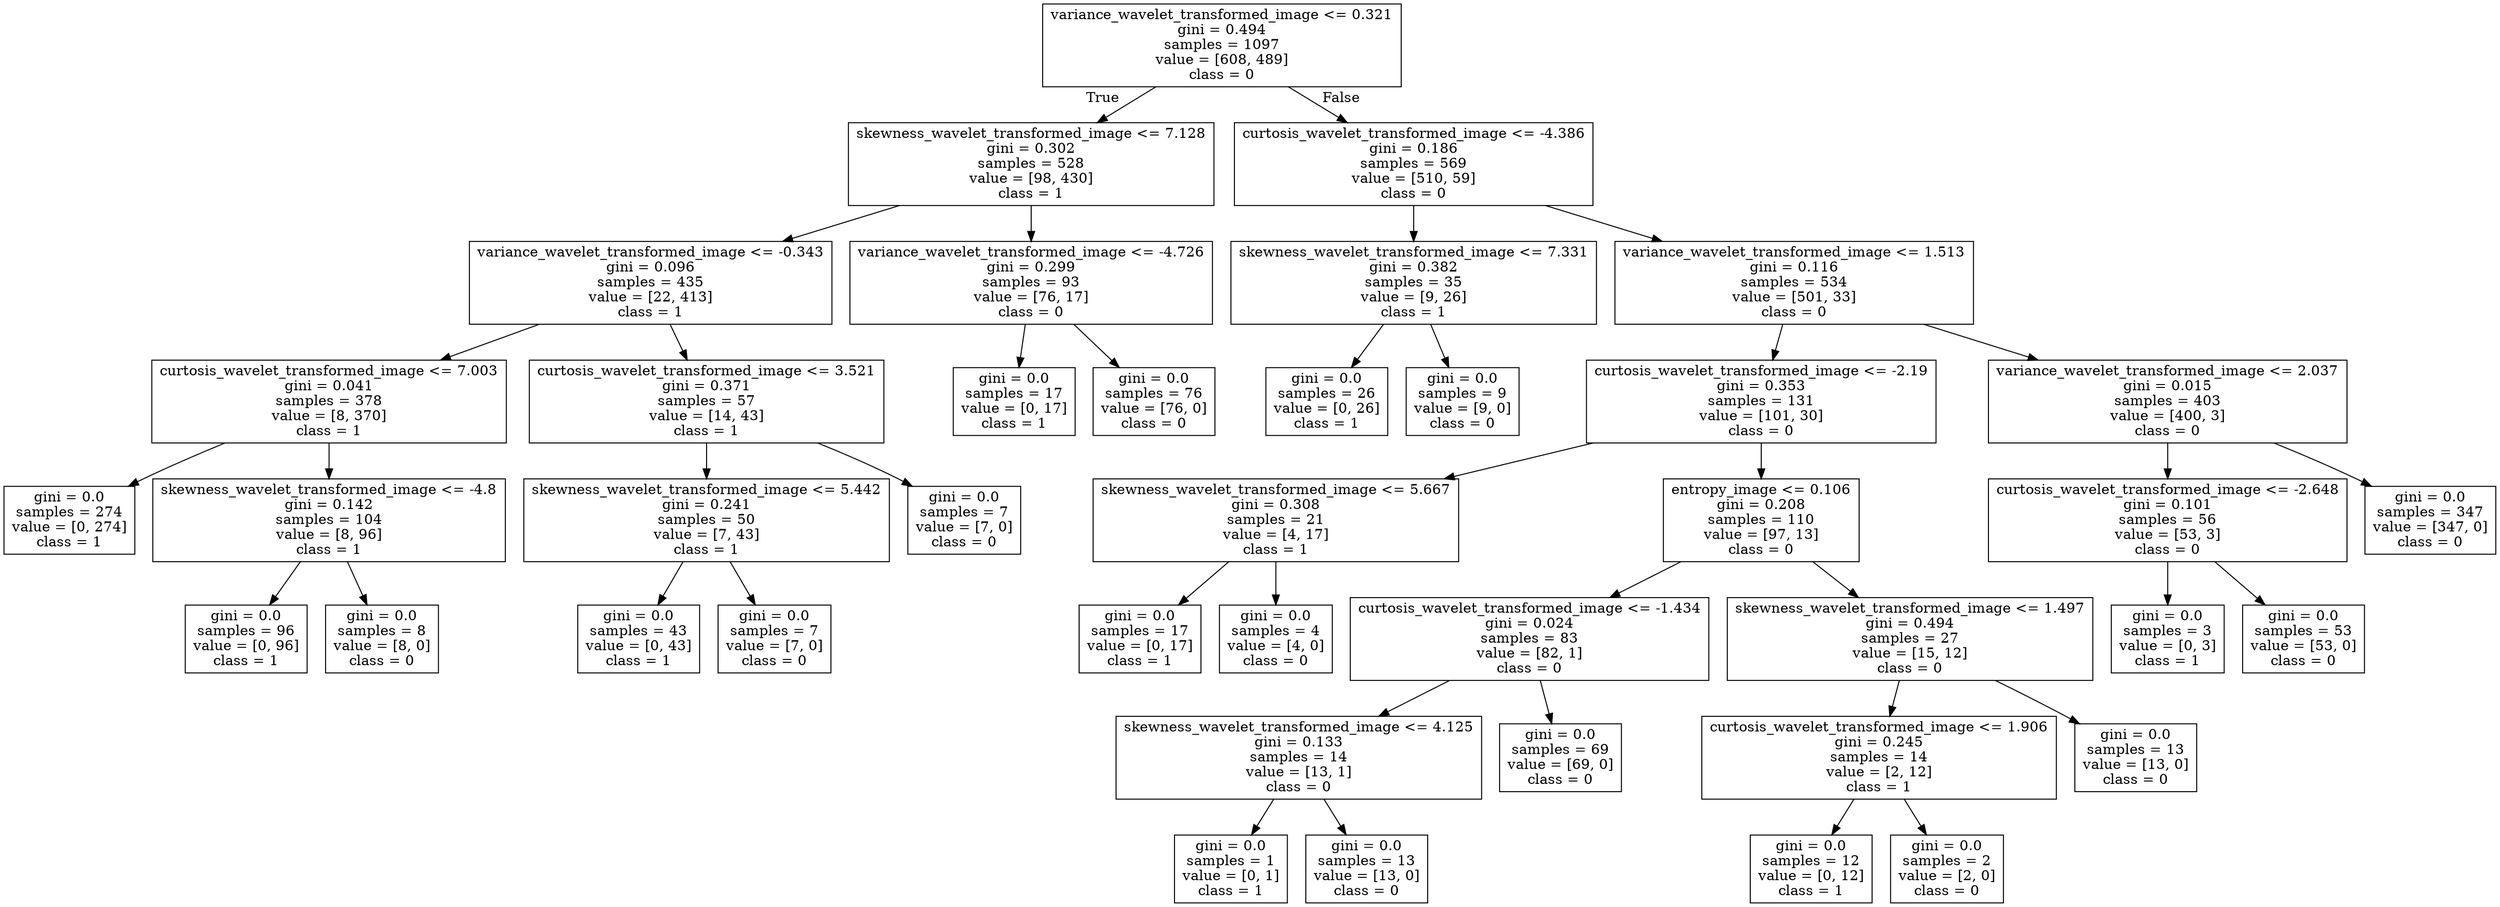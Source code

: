 digraph Tree {
node [shape=box] ;
0 [label="variance_wavelet_transformed_image <= 0.321\ngini = 0.494\nsamples = 1097\nvalue = [608, 489]\nclass = 0"] ;
1 [label="skewness_wavelet_transformed_image <= 7.128\ngini = 0.302\nsamples = 528\nvalue = [98, 430]\nclass = 1"] ;
0 -> 1 [labeldistance=2.5, labelangle=45, headlabel="True"] ;
2 [label="variance_wavelet_transformed_image <= -0.343\ngini = 0.096\nsamples = 435\nvalue = [22, 413]\nclass = 1"] ;
1 -> 2 ;
3 [label="curtosis_wavelet_transformed_image <= 7.003\ngini = 0.041\nsamples = 378\nvalue = [8, 370]\nclass = 1"] ;
2 -> 3 ;
4 [label="gini = 0.0\nsamples = 274\nvalue = [0, 274]\nclass = 1"] ;
3 -> 4 ;
5 [label="skewness_wavelet_transformed_image <= -4.8\ngini = 0.142\nsamples = 104\nvalue = [8, 96]\nclass = 1"] ;
3 -> 5 ;
6 [label="gini = 0.0\nsamples = 96\nvalue = [0, 96]\nclass = 1"] ;
5 -> 6 ;
7 [label="gini = 0.0\nsamples = 8\nvalue = [8, 0]\nclass = 0"] ;
5 -> 7 ;
8 [label="curtosis_wavelet_transformed_image <= 3.521\ngini = 0.371\nsamples = 57\nvalue = [14, 43]\nclass = 1"] ;
2 -> 8 ;
9 [label="skewness_wavelet_transformed_image <= 5.442\ngini = 0.241\nsamples = 50\nvalue = [7, 43]\nclass = 1"] ;
8 -> 9 ;
10 [label="gini = 0.0\nsamples = 43\nvalue = [0, 43]\nclass = 1"] ;
9 -> 10 ;
11 [label="gini = 0.0\nsamples = 7\nvalue = [7, 0]\nclass = 0"] ;
9 -> 11 ;
12 [label="gini = 0.0\nsamples = 7\nvalue = [7, 0]\nclass = 0"] ;
8 -> 12 ;
13 [label="variance_wavelet_transformed_image <= -4.726\ngini = 0.299\nsamples = 93\nvalue = [76, 17]\nclass = 0"] ;
1 -> 13 ;
14 [label="gini = 0.0\nsamples = 17\nvalue = [0, 17]\nclass = 1"] ;
13 -> 14 ;
15 [label="gini = 0.0\nsamples = 76\nvalue = [76, 0]\nclass = 0"] ;
13 -> 15 ;
16 [label="curtosis_wavelet_transformed_image <= -4.386\ngini = 0.186\nsamples = 569\nvalue = [510, 59]\nclass = 0"] ;
0 -> 16 [labeldistance=2.5, labelangle=-45, headlabel="False"] ;
17 [label="skewness_wavelet_transformed_image <= 7.331\ngini = 0.382\nsamples = 35\nvalue = [9, 26]\nclass = 1"] ;
16 -> 17 ;
18 [label="gini = 0.0\nsamples = 26\nvalue = [0, 26]\nclass = 1"] ;
17 -> 18 ;
19 [label="gini = 0.0\nsamples = 9\nvalue = [9, 0]\nclass = 0"] ;
17 -> 19 ;
20 [label="variance_wavelet_transformed_image <= 1.513\ngini = 0.116\nsamples = 534\nvalue = [501, 33]\nclass = 0"] ;
16 -> 20 ;
21 [label="curtosis_wavelet_transformed_image <= -2.19\ngini = 0.353\nsamples = 131\nvalue = [101, 30]\nclass = 0"] ;
20 -> 21 ;
22 [label="skewness_wavelet_transformed_image <= 5.667\ngini = 0.308\nsamples = 21\nvalue = [4, 17]\nclass = 1"] ;
21 -> 22 ;
23 [label="gini = 0.0\nsamples = 17\nvalue = [0, 17]\nclass = 1"] ;
22 -> 23 ;
24 [label="gini = 0.0\nsamples = 4\nvalue = [4, 0]\nclass = 0"] ;
22 -> 24 ;
25 [label="entropy_image <= 0.106\ngini = 0.208\nsamples = 110\nvalue = [97, 13]\nclass = 0"] ;
21 -> 25 ;
26 [label="curtosis_wavelet_transformed_image <= -1.434\ngini = 0.024\nsamples = 83\nvalue = [82, 1]\nclass = 0"] ;
25 -> 26 ;
27 [label="skewness_wavelet_transformed_image <= 4.125\ngini = 0.133\nsamples = 14\nvalue = [13, 1]\nclass = 0"] ;
26 -> 27 ;
28 [label="gini = 0.0\nsamples = 1\nvalue = [0, 1]\nclass = 1"] ;
27 -> 28 ;
29 [label="gini = 0.0\nsamples = 13\nvalue = [13, 0]\nclass = 0"] ;
27 -> 29 ;
30 [label="gini = 0.0\nsamples = 69\nvalue = [69, 0]\nclass = 0"] ;
26 -> 30 ;
31 [label="skewness_wavelet_transformed_image <= 1.497\ngini = 0.494\nsamples = 27\nvalue = [15, 12]\nclass = 0"] ;
25 -> 31 ;
32 [label="curtosis_wavelet_transformed_image <= 1.906\ngini = 0.245\nsamples = 14\nvalue = [2, 12]\nclass = 1"] ;
31 -> 32 ;
33 [label="gini = 0.0\nsamples = 12\nvalue = [0, 12]\nclass = 1"] ;
32 -> 33 ;
34 [label="gini = 0.0\nsamples = 2\nvalue = [2, 0]\nclass = 0"] ;
32 -> 34 ;
35 [label="gini = 0.0\nsamples = 13\nvalue = [13, 0]\nclass = 0"] ;
31 -> 35 ;
36 [label="variance_wavelet_transformed_image <= 2.037\ngini = 0.015\nsamples = 403\nvalue = [400, 3]\nclass = 0"] ;
20 -> 36 ;
37 [label="curtosis_wavelet_transformed_image <= -2.648\ngini = 0.101\nsamples = 56\nvalue = [53, 3]\nclass = 0"] ;
36 -> 37 ;
38 [label="gini = 0.0\nsamples = 3\nvalue = [0, 3]\nclass = 1"] ;
37 -> 38 ;
39 [label="gini = 0.0\nsamples = 53\nvalue = [53, 0]\nclass = 0"] ;
37 -> 39 ;
40 [label="gini = 0.0\nsamples = 347\nvalue = [347, 0]\nclass = 0"] ;
36 -> 40 ;
}